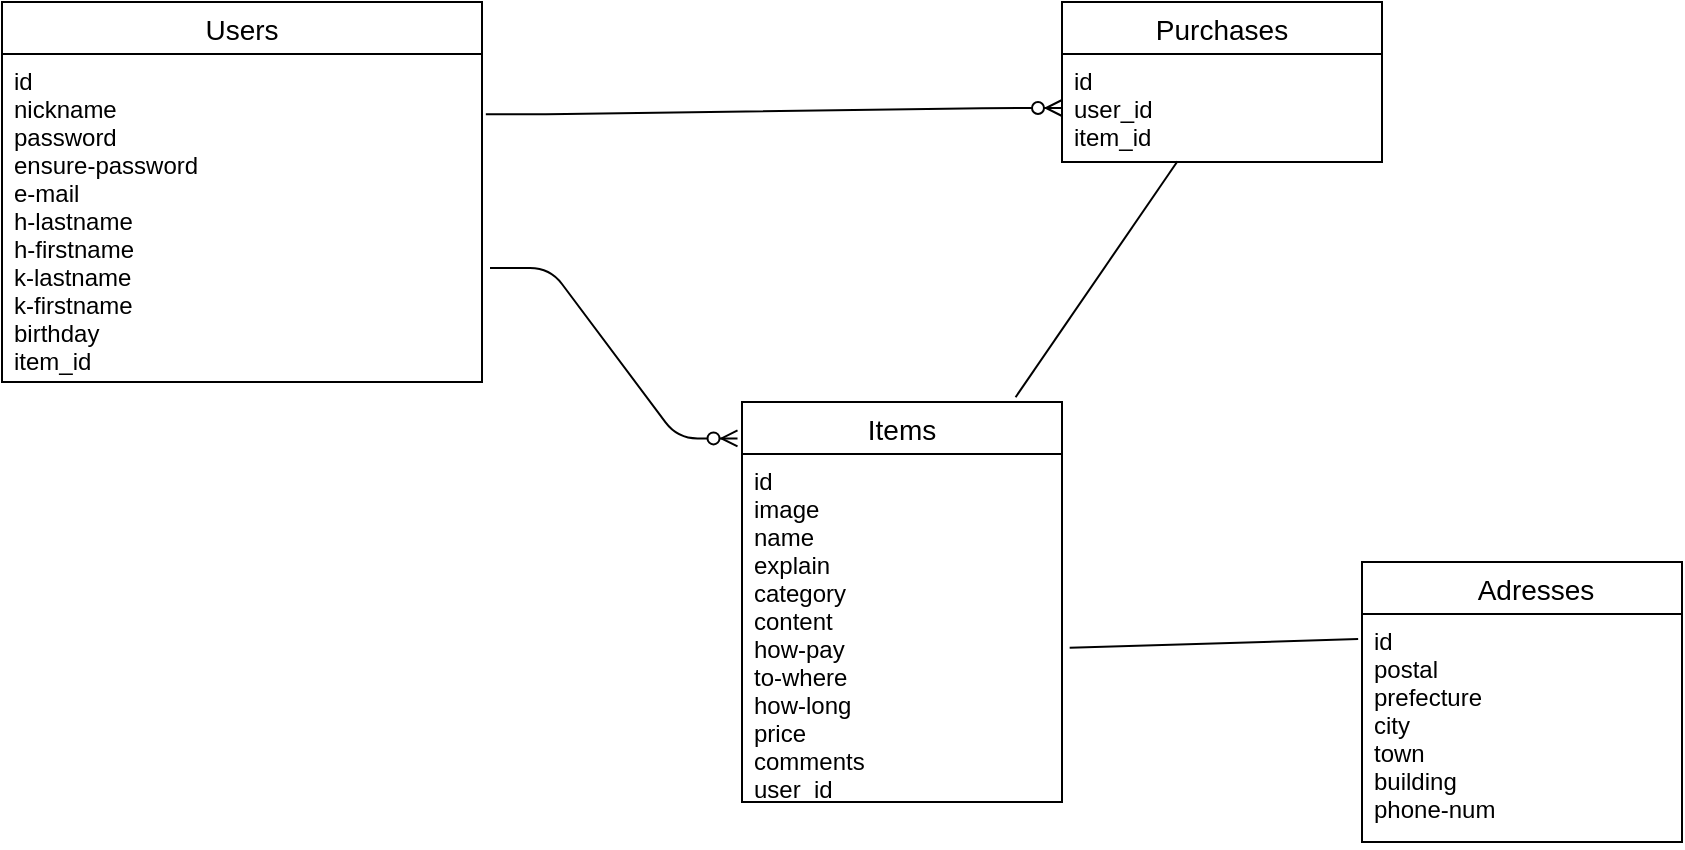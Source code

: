 <mxfile version="13.1.3">
    <diagram id="6hGFLwfOUW9BJ-s0fimq" name="Page-1">
        <mxGraphModel dx="934" dy="724" grid="1" gridSize="10" guides="1" tooltips="1" connect="1" arrows="1" fold="1" page="0" pageScale="1" pageWidth="827" pageHeight="1169" background="none" math="0" shadow="0">
            <root>
                <mxCell id="0"/>
                <mxCell id="1" parent="0"/>
                <mxCell id="22" value="Users" style="swimlane;fontStyle=0;childLayout=stackLayout;horizontal=1;startSize=26;horizontalStack=0;resizeParent=1;resizeParentMax=0;resizeLast=0;collapsible=1;marginBottom=0;align=center;fontSize=14;" parent="1" vertex="1">
                    <mxGeometry x="-40" y="40" width="240" height="190" as="geometry"/>
                </mxCell>
                <mxCell id="24" value="id&#10;nickname&#10;password&#10;ensure-password&#10;e-mail&#10;h-lastname&#10;h-firstname&#10;k-lastname&#10;k-firstname&#10;birthday&#10;item_id" style="text;strokeColor=none;fillColor=none;spacingLeft=4;spacingRight=4;overflow=hidden;rotatable=0;points=[[0,0.5],[1,0.5]];portConstraint=eastwest;fontSize=12;" parent="22" vertex="1">
                    <mxGeometry y="26" width="240" height="164" as="geometry"/>
                </mxCell>
                <mxCell id="31" value="Purchases" style="swimlane;fontStyle=0;childLayout=stackLayout;horizontal=1;startSize=26;horizontalStack=0;resizeParent=1;resizeParentMax=0;resizeLast=0;collapsible=1;marginBottom=0;align=center;fontSize=14;" parent="1" vertex="1">
                    <mxGeometry x="490" y="40" width="160" height="80" as="geometry"/>
                </mxCell>
                <mxCell id="34" value="id&#10;user_id&#10;item_id" style="text;strokeColor=none;fillColor=none;spacingLeft=4;spacingRight=4;overflow=hidden;rotatable=0;points=[[0,0.5],[1,0.5]];portConstraint=eastwest;fontSize=12;" parent="31" vertex="1">
                    <mxGeometry y="26" width="160" height="54" as="geometry"/>
                </mxCell>
                <mxCell id="38" value="" style="edgeStyle=entityRelationEdgeStyle;fontSize=12;html=1;endArrow=ERzeroToMany;endFill=1;entryX=-0.014;entryY=0.091;entryDx=0;entryDy=0;entryPerimeter=0;" parent="1" target="27" edge="1">
                    <mxGeometry width="100" height="100" relative="1" as="geometry">
                        <mxPoint x="204" y="173" as="sourcePoint"/>
                        <mxPoint x="93" y="450" as="targetPoint"/>
                    </mxGeometry>
                </mxCell>
                <mxCell id="39" value="" style="edgeStyle=entityRelationEdgeStyle;fontSize=12;html=1;endArrow=ERzeroToMany;endFill=1;exitX=1.008;exitY=0.184;exitDx=0;exitDy=0;exitPerimeter=0;entryX=0;entryY=0.5;entryDx=0;entryDy=0;" parent="1" source="24" target="34" edge="1">
                    <mxGeometry width="100" height="100" relative="1" as="geometry">
                        <mxPoint x="360" y="380" as="sourcePoint"/>
                        <mxPoint x="460" y="280" as="targetPoint"/>
                    </mxGeometry>
                </mxCell>
                <mxCell id="72" value="" style="endArrow=none;html=1;rounded=0;entryX=1.024;entryY=0.557;entryDx=0;entryDy=0;entryPerimeter=0;exitX=-0.012;exitY=0.11;exitDx=0;exitDy=0;exitPerimeter=0;" edge="1" parent="1" source="69" target="28">
                    <mxGeometry relative="1" as="geometry">
                        <mxPoint x="801" y="480" as="sourcePoint"/>
                        <mxPoint x="680.64" y="352.52" as="targetPoint"/>
                    </mxGeometry>
                </mxCell>
                <mxCell id="27" value="Items" style="swimlane;fontStyle=0;childLayout=stackLayout;horizontal=1;startSize=26;horizontalStack=0;resizeParent=1;resizeParentMax=0;resizeLast=0;collapsible=1;marginBottom=0;align=center;fontSize=14;" parent="1" vertex="1">
                    <mxGeometry x="330" y="240" width="160" height="200" as="geometry"/>
                </mxCell>
                <mxCell id="28" value="id&#10;image&#10;name&#10;explain&#10;category&#10;content&#10;how-pay&#10;to-where&#10;how-long&#10;price&#10;comments&#10;user_id" style="text;strokeColor=none;fillColor=none;spacingLeft=4;spacingRight=4;overflow=hidden;rotatable=0;points=[[0,0.5],[1,0.5]];portConstraint=eastwest;fontSize=12;" parent="27" vertex="1">
                    <mxGeometry y="26" width="160" height="174" as="geometry"/>
                </mxCell>
                <mxCell id="68" value="　Adresses" style="swimlane;fontStyle=0;childLayout=stackLayout;horizontal=1;startSize=26;horizontalStack=0;resizeParent=1;resizeParentMax=0;resizeLast=0;collapsible=1;marginBottom=0;align=center;fontSize=14;" vertex="1" parent="1">
                    <mxGeometry x="640" y="320" width="160" height="140" as="geometry"/>
                </mxCell>
                <mxCell id="69" value="id&#10;postal&#10;prefecture&#10;city&#10;town&#10;building&#10;phone-num" style="text;strokeColor=none;fillColor=none;spacingLeft=4;spacingRight=4;overflow=hidden;rotatable=0;points=[[0,0.5],[1,0.5]];portConstraint=eastwest;fontSize=12;" vertex="1" parent="68">
                    <mxGeometry y="26" width="160" height="114" as="geometry"/>
                </mxCell>
                <mxCell id="73" value="" style="endArrow=none;html=1;rounded=0;exitX=0.361;exitY=0.993;exitDx=0;exitDy=0;exitPerimeter=0;entryX=0.855;entryY=-0.012;entryDx=0;entryDy=0;entryPerimeter=0;" edge="1" parent="1" source="34" target="27">
                    <mxGeometry relative="1" as="geometry">
                        <mxPoint x="150" y="310" as="sourcePoint"/>
                        <mxPoint x="310" y="310" as="targetPoint"/>
                    </mxGeometry>
                </mxCell>
            </root>
        </mxGraphModel>
    </diagram>
</mxfile>